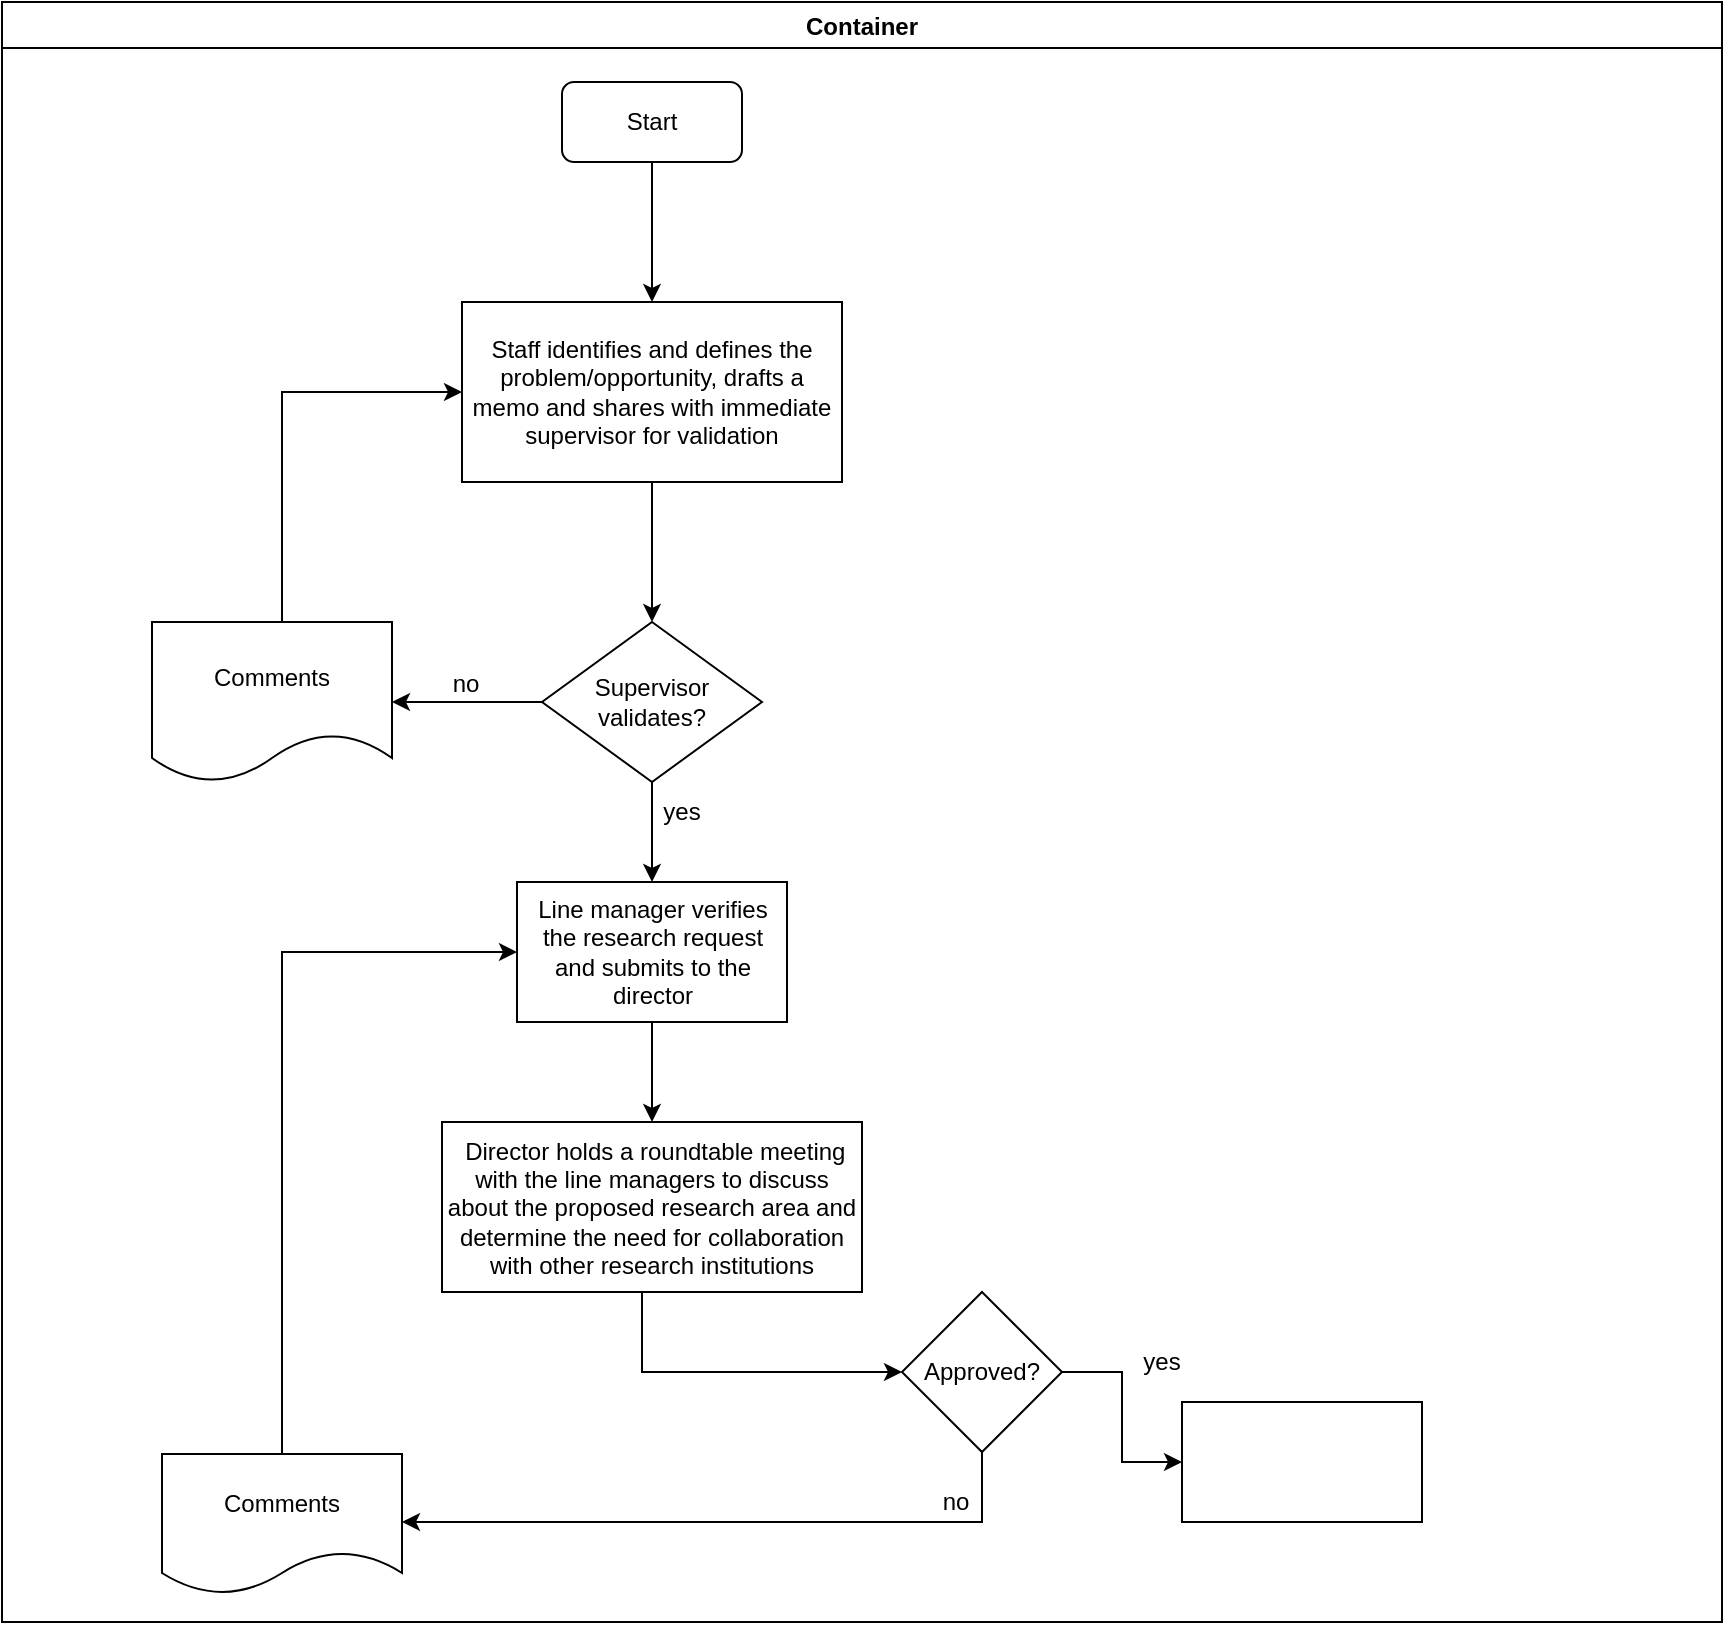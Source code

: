 <mxfile version="14.1.8" type="github">
  <diagram id="XTpeEnYmzEm0xpDSuKBR" name="Page-1">
    <mxGraphModel dx="1038" dy="547" grid="1" gridSize="10" guides="1" tooltips="1" connect="1" arrows="1" fold="1" page="1" pageScale="1" pageWidth="1169" pageHeight="827" math="0" shadow="0">
      <root>
        <mxCell id="0" />
        <mxCell id="1" parent="0" />
        <mxCell id="nBN6CnrMO745iZhlTAGD-1" value="Container" style="swimlane;" vertex="1" parent="1">
          <mxGeometry x="10" y="10" width="860" height="810" as="geometry" />
        </mxCell>
        <mxCell id="nBN6CnrMO745iZhlTAGD-2" value="Start" style="rounded=1;whiteSpace=wrap;html=1;" vertex="1" parent="nBN6CnrMO745iZhlTAGD-1">
          <mxGeometry x="280" y="40" width="90" height="40" as="geometry" />
        </mxCell>
        <mxCell id="nBN6CnrMO745iZhlTAGD-5" value="Staff identifies and defines the problem/opportunity, drafts a memo and shares with immediate supervisor for validation" style="rounded=0;whiteSpace=wrap;html=1;" vertex="1" parent="nBN6CnrMO745iZhlTAGD-1">
          <mxGeometry x="230" y="150" width="190" height="90" as="geometry" />
        </mxCell>
        <mxCell id="nBN6CnrMO745iZhlTAGD-4" value="" style="edgeStyle=orthogonalEdgeStyle;rounded=0;orthogonalLoop=1;jettySize=auto;html=1;entryX=0.5;entryY=0;entryDx=0;entryDy=0;" edge="1" parent="nBN6CnrMO745iZhlTAGD-1" source="nBN6CnrMO745iZhlTAGD-2" target="nBN6CnrMO745iZhlTAGD-5">
          <mxGeometry relative="1" as="geometry">
            <mxPoint x="325" y="150" as="targetPoint" />
          </mxGeometry>
        </mxCell>
        <mxCell id="nBN6CnrMO745iZhlTAGD-8" value="Supervisor validates?" style="rhombus;whiteSpace=wrap;html=1;" vertex="1" parent="nBN6CnrMO745iZhlTAGD-1">
          <mxGeometry x="270" y="310" width="110" height="80" as="geometry" />
        </mxCell>
        <mxCell id="nBN6CnrMO745iZhlTAGD-7" value="" style="edgeStyle=orthogonalEdgeStyle;rounded=0;orthogonalLoop=1;jettySize=auto;html=1;" edge="1" parent="nBN6CnrMO745iZhlTAGD-1" source="nBN6CnrMO745iZhlTAGD-5" target="nBN6CnrMO745iZhlTAGD-8">
          <mxGeometry relative="1" as="geometry">
            <mxPoint x="325" y="310" as="targetPoint" />
          </mxGeometry>
        </mxCell>
        <mxCell id="nBN6CnrMO745iZhlTAGD-13" value="no" style="text;html=1;strokeColor=none;fillColor=none;align=center;verticalAlign=middle;whiteSpace=wrap;rounded=0;" vertex="1" parent="nBN6CnrMO745iZhlTAGD-1">
          <mxGeometry x="212" y="331" width="40" height="20" as="geometry" />
        </mxCell>
        <mxCell id="nBN6CnrMO745iZhlTAGD-14" value="Line manager verifies the research request and submits to the director" style="whiteSpace=wrap;html=1;" vertex="1" parent="nBN6CnrMO745iZhlTAGD-1">
          <mxGeometry x="257.5" y="440" width="135" height="70" as="geometry" />
        </mxCell>
        <mxCell id="nBN6CnrMO745iZhlTAGD-15" value="" style="edgeStyle=orthogonalEdgeStyle;rounded=0;orthogonalLoop=1;jettySize=auto;html=1;" edge="1" parent="nBN6CnrMO745iZhlTAGD-1" source="nBN6CnrMO745iZhlTAGD-8" target="nBN6CnrMO745iZhlTAGD-14">
          <mxGeometry relative="1" as="geometry" />
        </mxCell>
        <mxCell id="nBN6CnrMO745iZhlTAGD-18" value="Approved?" style="rhombus;whiteSpace=wrap;html=1;" vertex="1" parent="nBN6CnrMO745iZhlTAGD-1">
          <mxGeometry x="450" y="645" width="80" height="80" as="geometry" />
        </mxCell>
        <mxCell id="nBN6CnrMO745iZhlTAGD-22" value="Comments" style="shape=document;whiteSpace=wrap;html=1;boundedLbl=1;" vertex="1" parent="nBN6CnrMO745iZhlTAGD-1">
          <mxGeometry x="80" y="726" width="120" height="70" as="geometry" />
        </mxCell>
        <mxCell id="nBN6CnrMO745iZhlTAGD-23" value="" style="edgeStyle=orthogonalEdgeStyle;rounded=0;orthogonalLoop=1;jettySize=auto;html=1;" edge="1" parent="nBN6CnrMO745iZhlTAGD-1" source="nBN6CnrMO745iZhlTAGD-18" target="nBN6CnrMO745iZhlTAGD-22">
          <mxGeometry relative="1" as="geometry">
            <Array as="points">
              <mxPoint x="490" y="760" />
            </Array>
          </mxGeometry>
        </mxCell>
        <mxCell id="nBN6CnrMO745iZhlTAGD-24" value="yes" style="text;html=1;strokeColor=none;fillColor=none;align=center;verticalAlign=middle;whiteSpace=wrap;rounded=0;" vertex="1" parent="nBN6CnrMO745iZhlTAGD-1">
          <mxGeometry x="320" y="395" width="40" height="20" as="geometry" />
        </mxCell>
        <mxCell id="nBN6CnrMO745iZhlTAGD-28" value="" style="edgeStyle=orthogonalEdgeStyle;rounded=0;orthogonalLoop=1;jettySize=auto;html=1;entryX=0;entryY=0.5;entryDx=0;entryDy=0;" edge="1" parent="nBN6CnrMO745iZhlTAGD-1" source="nBN6CnrMO745iZhlTAGD-22" target="nBN6CnrMO745iZhlTAGD-14">
          <mxGeometry relative="1" as="geometry">
            <mxPoint x="140" y="641" as="targetPoint" />
            <Array as="points">
              <mxPoint x="140" y="475" />
            </Array>
          </mxGeometry>
        </mxCell>
        <mxCell id="nBN6CnrMO745iZhlTAGD-12" value="" style="edgeStyle=orthogonalEdgeStyle;rounded=0;orthogonalLoop=1;jettySize=auto;html=1;entryX=0;entryY=0.5;entryDx=0;entryDy=0;" edge="1" parent="1" source="nBN6CnrMO745iZhlTAGD-9" target="nBN6CnrMO745iZhlTAGD-5">
          <mxGeometry relative="1" as="geometry">
            <mxPoint x="145" y="230" as="targetPoint" />
            <Array as="points">
              <mxPoint x="150" y="205" />
            </Array>
          </mxGeometry>
        </mxCell>
        <mxCell id="nBN6CnrMO745iZhlTAGD-9" value="Comments" style="shape=document;whiteSpace=wrap;html=1;boundedLbl=1;" vertex="1" parent="1">
          <mxGeometry x="85" y="320" width="120" height="80" as="geometry" />
        </mxCell>
        <mxCell id="nBN6CnrMO745iZhlTAGD-10" value="" style="edgeStyle=orthogonalEdgeStyle;rounded=0;orthogonalLoop=1;jettySize=auto;html=1;" edge="1" parent="1" source="nBN6CnrMO745iZhlTAGD-8" target="nBN6CnrMO745iZhlTAGD-9">
          <mxGeometry relative="1" as="geometry" />
        </mxCell>
        <mxCell id="nBN6CnrMO745iZhlTAGD-19" value="" style="edgeStyle=orthogonalEdgeStyle;rounded=0;orthogonalLoop=1;jettySize=auto;html=1;entryX=0;entryY=0.5;entryDx=0;entryDy=0;" edge="1" parent="1" source="nBN6CnrMO745iZhlTAGD-16" target="nBN6CnrMO745iZhlTAGD-18">
          <mxGeometry relative="1" as="geometry">
            <Array as="points">
              <mxPoint x="330" y="695" />
            </Array>
          </mxGeometry>
        </mxCell>
        <mxCell id="nBN6CnrMO745iZhlTAGD-16" value="&amp;nbsp;Director holds a roundtable meeting with the line managers to discuss about the proposed research area and determine the need for collaboration with other research institutions" style="whiteSpace=wrap;html=1;" vertex="1" parent="1">
          <mxGeometry x="230" y="570" width="210" height="85" as="geometry" />
        </mxCell>
        <mxCell id="nBN6CnrMO745iZhlTAGD-17" value="" style="edgeStyle=orthogonalEdgeStyle;rounded=0;orthogonalLoop=1;jettySize=auto;html=1;" edge="1" parent="1" source="nBN6CnrMO745iZhlTAGD-14" target="nBN6CnrMO745iZhlTAGD-16">
          <mxGeometry relative="1" as="geometry" />
        </mxCell>
        <mxCell id="nBN6CnrMO745iZhlTAGD-20" value="" style="whiteSpace=wrap;html=1;" vertex="1" parent="1">
          <mxGeometry x="600" y="710" width="120" height="60" as="geometry" />
        </mxCell>
        <mxCell id="nBN6CnrMO745iZhlTAGD-21" value="" style="edgeStyle=orthogonalEdgeStyle;rounded=0;orthogonalLoop=1;jettySize=auto;html=1;" edge="1" parent="1" source="nBN6CnrMO745iZhlTAGD-18" target="nBN6CnrMO745iZhlTAGD-20">
          <mxGeometry relative="1" as="geometry" />
        </mxCell>
        <mxCell id="nBN6CnrMO745iZhlTAGD-25" value="no" style="text;html=1;strokeColor=none;fillColor=none;align=center;verticalAlign=middle;whiteSpace=wrap;rounded=0;" vertex="1" parent="1">
          <mxGeometry x="467" y="750" width="40" height="20" as="geometry" />
        </mxCell>
        <mxCell id="nBN6CnrMO745iZhlTAGD-26" value="yes" style="text;html=1;strokeColor=none;fillColor=none;align=center;verticalAlign=middle;whiteSpace=wrap;rounded=0;" vertex="1" parent="1">
          <mxGeometry x="570" y="680" width="40" height="20" as="geometry" />
        </mxCell>
      </root>
    </mxGraphModel>
  </diagram>
</mxfile>
